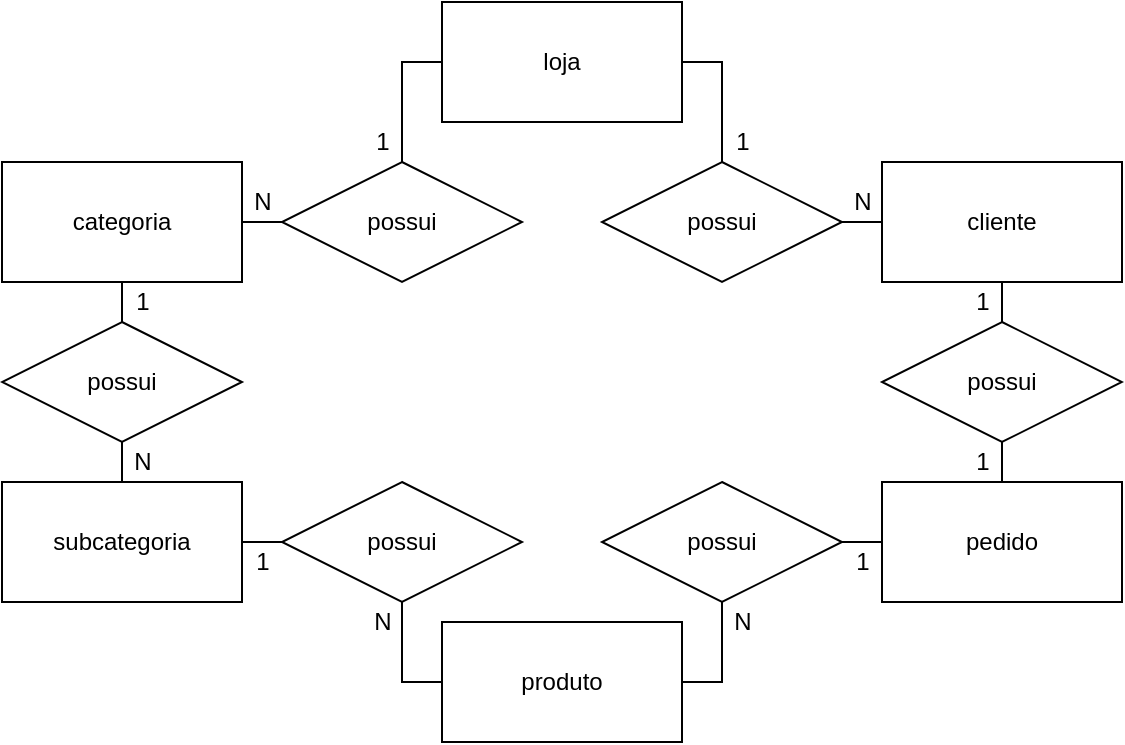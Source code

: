 <mxfile version="14.9.3" type="device"><diagram id="OBKdBQ3b8PPpsVu2Q5o6" name="Page-1"><mxGraphModel dx="1185" dy="588" grid="1" gridSize="10" guides="1" tooltips="1" connect="1" arrows="1" fold="1" page="1" pageScale="1" pageWidth="827" pageHeight="1169" math="0" shadow="0"><root><mxCell id="0"/><mxCell id="1" parent="0"/><mxCell id="lCqoSl05ToIj_zl-O5Ow-1" value="loja" style="rounded=0;whiteSpace=wrap;html=1;" vertex="1" parent="1"><mxGeometry x="340" y="30" width="120" height="60" as="geometry"/></mxCell><mxCell id="lCqoSl05ToIj_zl-O5Ow-27" style="edgeStyle=orthogonalEdgeStyle;rounded=0;orthogonalLoop=1;jettySize=auto;html=1;exitX=1;exitY=0.5;exitDx=0;exitDy=0;entryX=0;entryY=0.5;entryDx=0;entryDy=0;endArrow=none;endFill=0;" edge="1" parent="1" source="lCqoSl05ToIj_zl-O5Ow-4" target="lCqoSl05ToIj_zl-O5Ow-26"><mxGeometry relative="1" as="geometry"/></mxCell><mxCell id="lCqoSl05ToIj_zl-O5Ow-4" value="categoria" style="rounded=0;whiteSpace=wrap;html=1;" vertex="1" parent="1"><mxGeometry x="120" y="110" width="120" height="60" as="geometry"/></mxCell><mxCell id="lCqoSl05ToIj_zl-O5Ow-19" style="edgeStyle=orthogonalEdgeStyle;rounded=0;orthogonalLoop=1;jettySize=auto;html=1;entryX=1;entryY=0.5;entryDx=0;entryDy=0;endArrow=none;endFill=0;" edge="1" parent="1" source="lCqoSl05ToIj_zl-O5Ow-8" target="lCqoSl05ToIj_zl-O5Ow-9"><mxGeometry relative="1" as="geometry"/></mxCell><mxCell id="lCqoSl05ToIj_zl-O5Ow-22" style="edgeStyle=orthogonalEdgeStyle;rounded=0;orthogonalLoop=1;jettySize=auto;html=1;exitX=0.5;exitY=1;exitDx=0;exitDy=0;entryX=0;entryY=0.5;entryDx=0;entryDy=0;endArrow=none;endFill=0;" edge="1" parent="1" source="lCqoSl05ToIj_zl-O5Ow-8" target="lCqoSl05ToIj_zl-O5Ow-15"><mxGeometry relative="1" as="geometry"/></mxCell><mxCell id="lCqoSl05ToIj_zl-O5Ow-8" value="possui" style="shape=rhombus;perimeter=rhombusPerimeter;whiteSpace=wrap;html=1;align=center;" vertex="1" parent="1"><mxGeometry x="260" y="270" width="120" height="60" as="geometry"/></mxCell><mxCell id="lCqoSl05ToIj_zl-O5Ow-9" value="subcategoria" style="rounded=0;whiteSpace=wrap;html=1;" vertex="1" parent="1"><mxGeometry x="120" y="270" width="120" height="60" as="geometry"/></mxCell><mxCell id="lCqoSl05ToIj_zl-O5Ow-17" style="edgeStyle=orthogonalEdgeStyle;rounded=0;orthogonalLoop=1;jettySize=auto;html=1;entryX=1;entryY=0.5;entryDx=0;entryDy=0;endArrow=none;endFill=0;" edge="1" parent="1" source="lCqoSl05ToIj_zl-O5Ow-12" target="lCqoSl05ToIj_zl-O5Ow-14"><mxGeometry relative="1" as="geometry"/></mxCell><mxCell id="lCqoSl05ToIj_zl-O5Ow-30" style="edgeStyle=orthogonalEdgeStyle;rounded=0;orthogonalLoop=1;jettySize=auto;html=1;exitX=0.5;exitY=0;exitDx=0;exitDy=0;entryX=0.5;entryY=1;entryDx=0;entryDy=0;endArrow=none;endFill=0;" edge="1" parent="1" source="lCqoSl05ToIj_zl-O5Ow-12" target="lCqoSl05ToIj_zl-O5Ow-25"><mxGeometry relative="1" as="geometry"/></mxCell><mxCell id="lCqoSl05ToIj_zl-O5Ow-12" value="pedido" style="rounded=0;whiteSpace=wrap;html=1;" vertex="1" parent="1"><mxGeometry x="560" y="270" width="120" height="60" as="geometry"/></mxCell><mxCell id="lCqoSl05ToIj_zl-O5Ow-23" style="edgeStyle=orthogonalEdgeStyle;rounded=0;orthogonalLoop=1;jettySize=auto;html=1;exitX=0.5;exitY=1;exitDx=0;exitDy=0;entryX=1;entryY=0.5;entryDx=0;entryDy=0;endArrow=none;endFill=0;" edge="1" parent="1" source="lCqoSl05ToIj_zl-O5Ow-14" target="lCqoSl05ToIj_zl-O5Ow-15"><mxGeometry relative="1" as="geometry"/></mxCell><mxCell id="lCqoSl05ToIj_zl-O5Ow-14" value="possui" style="shape=rhombus;perimeter=rhombusPerimeter;whiteSpace=wrap;html=1;align=center;" vertex="1" parent="1"><mxGeometry x="420" y="270" width="120" height="60" as="geometry"/></mxCell><mxCell id="lCqoSl05ToIj_zl-O5Ow-15" value="produto" style="rounded=0;whiteSpace=wrap;html=1;" vertex="1" parent="1"><mxGeometry x="340" y="340" width="120" height="60" as="geometry"/></mxCell><mxCell id="lCqoSl05ToIj_zl-O5Ow-21" style="edgeStyle=orthogonalEdgeStyle;rounded=0;orthogonalLoop=1;jettySize=auto;html=1;exitX=0.5;exitY=1;exitDx=0;exitDy=0;entryX=0.5;entryY=0;entryDx=0;entryDy=0;endArrow=none;endFill=0;" edge="1" parent="1" source="lCqoSl05ToIj_zl-O5Ow-20" target="lCqoSl05ToIj_zl-O5Ow-9"><mxGeometry relative="1" as="geometry"/></mxCell><mxCell id="lCqoSl05ToIj_zl-O5Ow-24" style="edgeStyle=orthogonalEdgeStyle;rounded=0;orthogonalLoop=1;jettySize=auto;html=1;exitX=0.5;exitY=0;exitDx=0;exitDy=0;entryX=0.5;entryY=1;entryDx=0;entryDy=0;endArrow=none;endFill=0;" edge="1" parent="1" source="lCqoSl05ToIj_zl-O5Ow-20" target="lCqoSl05ToIj_zl-O5Ow-4"><mxGeometry relative="1" as="geometry"/></mxCell><mxCell id="lCqoSl05ToIj_zl-O5Ow-20" value="possui" style="shape=rhombus;perimeter=rhombusPerimeter;whiteSpace=wrap;html=1;align=center;" vertex="1" parent="1"><mxGeometry x="120" y="190" width="120" height="60" as="geometry"/></mxCell><mxCell id="lCqoSl05ToIj_zl-O5Ow-25" value="possui" style="shape=rhombus;perimeter=rhombusPerimeter;whiteSpace=wrap;html=1;align=center;" vertex="1" parent="1"><mxGeometry x="560" y="190" width="120" height="60" as="geometry"/></mxCell><mxCell id="lCqoSl05ToIj_zl-O5Ow-33" style="edgeStyle=orthogonalEdgeStyle;rounded=0;orthogonalLoop=1;jettySize=auto;html=1;entryX=0;entryY=0.5;entryDx=0;entryDy=0;endArrow=none;endFill=0;" edge="1" parent="1" source="lCqoSl05ToIj_zl-O5Ow-26" target="lCqoSl05ToIj_zl-O5Ow-1"><mxGeometry relative="1" as="geometry"/></mxCell><mxCell id="lCqoSl05ToIj_zl-O5Ow-26" value="possui" style="shape=rhombus;perimeter=rhombusPerimeter;whiteSpace=wrap;html=1;align=center;" vertex="1" parent="1"><mxGeometry x="260" y="110" width="120" height="60" as="geometry"/></mxCell><mxCell id="lCqoSl05ToIj_zl-O5Ow-36" style="edgeStyle=orthogonalEdgeStyle;rounded=0;orthogonalLoop=1;jettySize=auto;html=1;exitX=0.5;exitY=1;exitDx=0;exitDy=0;entryX=0.5;entryY=0;entryDx=0;entryDy=0;endArrow=none;endFill=0;" edge="1" parent="1" source="lCqoSl05ToIj_zl-O5Ow-31" target="lCqoSl05ToIj_zl-O5Ow-25"><mxGeometry relative="1" as="geometry"/></mxCell><mxCell id="lCqoSl05ToIj_zl-O5Ow-31" value="cliente" style="rounded=0;whiteSpace=wrap;html=1;" vertex="1" parent="1"><mxGeometry x="560" y="110" width="120" height="60" as="geometry"/></mxCell><mxCell id="lCqoSl05ToIj_zl-O5Ow-34" style="edgeStyle=orthogonalEdgeStyle;rounded=0;orthogonalLoop=1;jettySize=auto;html=1;entryX=1;entryY=0.5;entryDx=0;entryDy=0;endArrow=none;endFill=0;" edge="1" parent="1" source="lCqoSl05ToIj_zl-O5Ow-32" target="lCqoSl05ToIj_zl-O5Ow-1"><mxGeometry relative="1" as="geometry"/></mxCell><mxCell id="lCqoSl05ToIj_zl-O5Ow-35" style="edgeStyle=orthogonalEdgeStyle;rounded=0;orthogonalLoop=1;jettySize=auto;html=1;exitX=1;exitY=0.5;exitDx=0;exitDy=0;entryX=0;entryY=0.5;entryDx=0;entryDy=0;endArrow=none;endFill=0;" edge="1" parent="1" source="lCqoSl05ToIj_zl-O5Ow-32" target="lCqoSl05ToIj_zl-O5Ow-31"><mxGeometry relative="1" as="geometry"/></mxCell><mxCell id="lCqoSl05ToIj_zl-O5Ow-32" value="possui" style="shape=rhombus;perimeter=rhombusPerimeter;whiteSpace=wrap;html=1;align=center;" vertex="1" parent="1"><mxGeometry x="420" y="110" width="120" height="60" as="geometry"/></mxCell><mxCell id="lCqoSl05ToIj_zl-O5Ow-37" value="1" style="text;html=1;align=center;verticalAlign=middle;resizable=0;points=[];autosize=1;strokeColor=none;" vertex="1" parent="1"><mxGeometry x="480" y="90" width="20" height="20" as="geometry"/></mxCell><mxCell id="lCqoSl05ToIj_zl-O5Ow-39" value="N" style="text;html=1;align=center;verticalAlign=middle;resizable=0;points=[];autosize=1;strokeColor=none;" vertex="1" parent="1"><mxGeometry x="540" y="120" width="20" height="20" as="geometry"/></mxCell><mxCell id="lCqoSl05ToIj_zl-O5Ow-40" value="1" style="text;html=1;align=center;verticalAlign=middle;resizable=0;points=[];autosize=1;strokeColor=none;" vertex="1" parent="1"><mxGeometry x="600" y="170" width="20" height="20" as="geometry"/></mxCell><mxCell id="lCqoSl05ToIj_zl-O5Ow-41" value="1" style="text;html=1;align=center;verticalAlign=middle;resizable=0;points=[];autosize=1;strokeColor=none;" vertex="1" parent="1"><mxGeometry x="600" y="250" width="20" height="20" as="geometry"/></mxCell><mxCell id="lCqoSl05ToIj_zl-O5Ow-42" value="1" style="text;html=1;align=center;verticalAlign=middle;resizable=0;points=[];autosize=1;strokeColor=none;" vertex="1" parent="1"><mxGeometry x="540" y="300" width="20" height="20" as="geometry"/></mxCell><mxCell id="lCqoSl05ToIj_zl-O5Ow-43" value="N" style="text;html=1;align=center;verticalAlign=middle;resizable=0;points=[];autosize=1;strokeColor=none;" vertex="1" parent="1"><mxGeometry x="480" y="330" width="20" height="20" as="geometry"/></mxCell><mxCell id="lCqoSl05ToIj_zl-O5Ow-44" value="1" style="text;html=1;align=center;verticalAlign=middle;resizable=0;points=[];autosize=1;strokeColor=none;" vertex="1" parent="1"><mxGeometry x="300" y="90" width="20" height="20" as="geometry"/></mxCell><mxCell id="lCqoSl05ToIj_zl-O5Ow-45" value="N" style="text;html=1;align=center;verticalAlign=middle;resizable=0;points=[];autosize=1;strokeColor=none;" vertex="1" parent="1"><mxGeometry x="240" y="120" width="20" height="20" as="geometry"/></mxCell><mxCell id="lCqoSl05ToIj_zl-O5Ow-46" value="1" style="text;html=1;align=center;verticalAlign=middle;resizable=0;points=[];autosize=1;strokeColor=none;" vertex="1" parent="1"><mxGeometry x="180" y="170" width="20" height="20" as="geometry"/></mxCell><mxCell id="lCqoSl05ToIj_zl-O5Ow-47" value="N" style="text;html=1;align=center;verticalAlign=middle;resizable=0;points=[];autosize=1;strokeColor=none;" vertex="1" parent="1"><mxGeometry x="180" y="250" width="20" height="20" as="geometry"/></mxCell><mxCell id="lCqoSl05ToIj_zl-O5Ow-48" value="1" style="text;html=1;align=center;verticalAlign=middle;resizable=0;points=[];autosize=1;strokeColor=none;" vertex="1" parent="1"><mxGeometry x="240" y="300" width="20" height="20" as="geometry"/></mxCell><mxCell id="lCqoSl05ToIj_zl-O5Ow-49" value="N" style="text;html=1;align=center;verticalAlign=middle;resizable=0;points=[];autosize=1;strokeColor=none;" vertex="1" parent="1"><mxGeometry x="300" y="330" width="20" height="20" as="geometry"/></mxCell></root></mxGraphModel></diagram></mxfile>